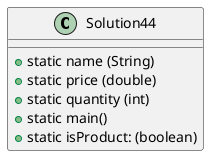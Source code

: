 @startuml
class Solution44{
    +static name (String)
    +static price (double)
    +static quantity (int)
    +static main()
    +static isProduct: (boolean)
    }
@enduml